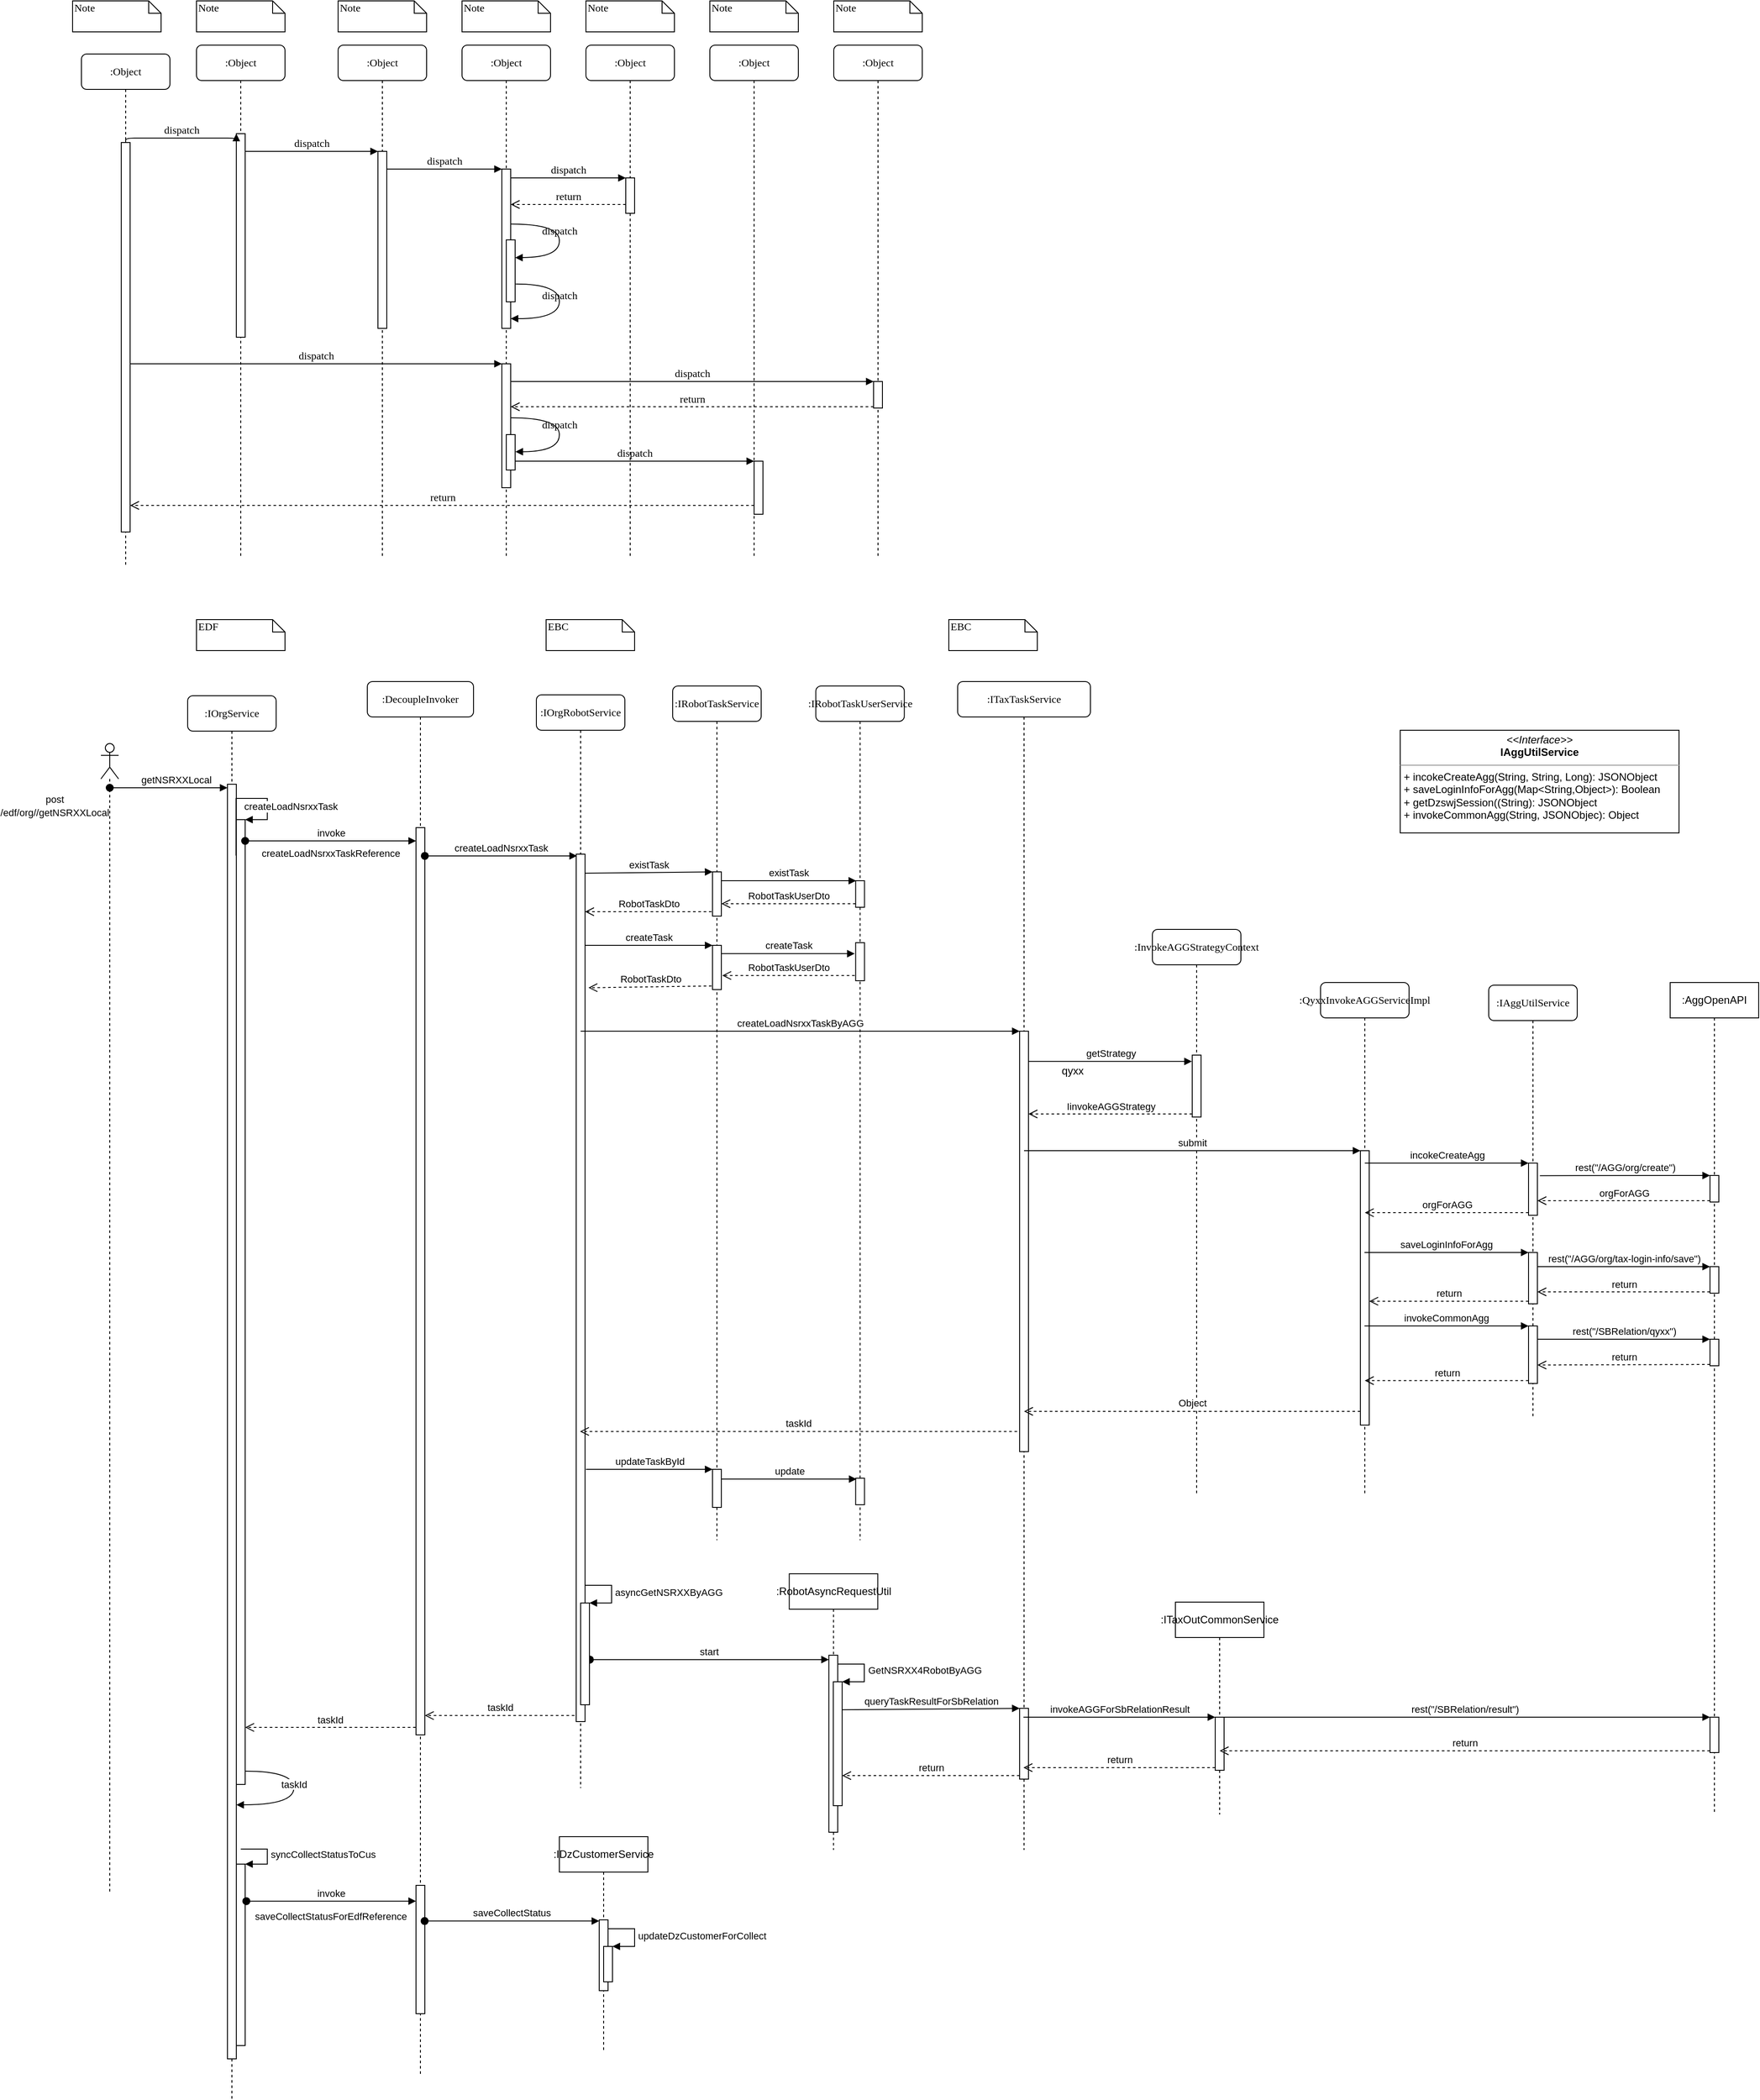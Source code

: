 <mxfile version="16.5.6" type="github">
  <diagram name="Page-1" id="13e1069c-82ec-6db2-03f1-153e76fe0fe0">
    <mxGraphModel dx="1024" dy="563" grid="1" gridSize="10" guides="1" tooltips="1" connect="1" arrows="1" fold="1" page="1" pageScale="1" pageWidth="1100" pageHeight="850" background="none" math="0" shadow="0">
      <root>
        <mxCell id="0" />
        <mxCell id="1" parent="0" />
        <mxCell id="7baba1c4bc27f4b0-2" value=":Object" style="shape=umlLifeline;perimeter=lifelinePerimeter;whiteSpace=wrap;html=1;container=1;collapsible=0;recursiveResize=0;outlineConnect=0;rounded=1;shadow=0;comic=0;labelBackgroundColor=none;strokeWidth=1;fontFamily=Verdana;fontSize=12;align=center;" parent="1" vertex="1">
          <mxGeometry x="240" y="80" width="100" height="580" as="geometry" />
        </mxCell>
        <mxCell id="7baba1c4bc27f4b0-10" value="" style="html=1;points=[];perimeter=orthogonalPerimeter;rounded=0;shadow=0;comic=0;labelBackgroundColor=none;strokeWidth=1;fontFamily=Verdana;fontSize=12;align=center;" parent="7baba1c4bc27f4b0-2" vertex="1">
          <mxGeometry x="45" y="100" width="10" height="230" as="geometry" />
        </mxCell>
        <mxCell id="7baba1c4bc27f4b0-3" value=":Object" style="shape=umlLifeline;perimeter=lifelinePerimeter;whiteSpace=wrap;html=1;container=1;collapsible=0;recursiveResize=0;outlineConnect=0;rounded=1;shadow=0;comic=0;labelBackgroundColor=none;strokeWidth=1;fontFamily=Verdana;fontSize=12;align=center;" parent="1" vertex="1">
          <mxGeometry x="400" y="80" width="100" height="580" as="geometry" />
        </mxCell>
        <mxCell id="7baba1c4bc27f4b0-13" value="" style="html=1;points=[];perimeter=orthogonalPerimeter;rounded=0;shadow=0;comic=0;labelBackgroundColor=none;strokeWidth=1;fontFamily=Verdana;fontSize=12;align=center;" parent="7baba1c4bc27f4b0-3" vertex="1">
          <mxGeometry x="45" y="120" width="10" height="200" as="geometry" />
        </mxCell>
        <mxCell id="7baba1c4bc27f4b0-4" value=":Object" style="shape=umlLifeline;perimeter=lifelinePerimeter;whiteSpace=wrap;html=1;container=1;collapsible=0;recursiveResize=0;outlineConnect=0;rounded=1;shadow=0;comic=0;labelBackgroundColor=none;strokeWidth=1;fontFamily=Verdana;fontSize=12;align=center;" parent="1" vertex="1">
          <mxGeometry x="540" y="80" width="100" height="580" as="geometry" />
        </mxCell>
        <mxCell id="7baba1c4bc27f4b0-5" value=":Object" style="shape=umlLifeline;perimeter=lifelinePerimeter;whiteSpace=wrap;html=1;container=1;collapsible=0;recursiveResize=0;outlineConnect=0;rounded=1;shadow=0;comic=0;labelBackgroundColor=none;strokeWidth=1;fontFamily=Verdana;fontSize=12;align=center;" parent="1" vertex="1">
          <mxGeometry x="680" y="80" width="100" height="580" as="geometry" />
        </mxCell>
        <mxCell id="7baba1c4bc27f4b0-6" value=":Object" style="shape=umlLifeline;perimeter=lifelinePerimeter;whiteSpace=wrap;html=1;container=1;collapsible=0;recursiveResize=0;outlineConnect=0;rounded=1;shadow=0;comic=0;labelBackgroundColor=none;strokeWidth=1;fontFamily=Verdana;fontSize=12;align=center;" parent="1" vertex="1">
          <mxGeometry x="820" y="80" width="100" height="580" as="geometry" />
        </mxCell>
        <mxCell id="7baba1c4bc27f4b0-7" value=":Object" style="shape=umlLifeline;perimeter=lifelinePerimeter;whiteSpace=wrap;html=1;container=1;collapsible=0;recursiveResize=0;outlineConnect=0;rounded=1;shadow=0;comic=0;labelBackgroundColor=none;strokeWidth=1;fontFamily=Verdana;fontSize=12;align=center;" parent="1" vertex="1">
          <mxGeometry x="960" y="80" width="100" height="580" as="geometry" />
        </mxCell>
        <mxCell id="7baba1c4bc27f4b0-8" value=":Object" style="shape=umlLifeline;perimeter=lifelinePerimeter;whiteSpace=wrap;html=1;container=1;collapsible=0;recursiveResize=0;outlineConnect=0;rounded=1;shadow=0;comic=0;labelBackgroundColor=none;strokeWidth=1;fontFamily=Verdana;fontSize=12;align=center;" parent="1" vertex="1">
          <mxGeometry x="110" y="90" width="100" height="580" as="geometry" />
        </mxCell>
        <mxCell id="7baba1c4bc27f4b0-9" value="" style="html=1;points=[];perimeter=orthogonalPerimeter;rounded=0;shadow=0;comic=0;labelBackgroundColor=none;strokeWidth=1;fontFamily=Verdana;fontSize=12;align=center;" parent="7baba1c4bc27f4b0-8" vertex="1">
          <mxGeometry x="45" y="100" width="10" height="440" as="geometry" />
        </mxCell>
        <mxCell id="7baba1c4bc27f4b0-16" value="" style="html=1;points=[];perimeter=orthogonalPerimeter;rounded=0;shadow=0;comic=0;labelBackgroundColor=none;strokeWidth=1;fontFamily=Verdana;fontSize=12;align=center;" parent="1" vertex="1">
          <mxGeometry x="585" y="220" width="10" height="180" as="geometry" />
        </mxCell>
        <mxCell id="7baba1c4bc27f4b0-17" value="dispatch" style="html=1;verticalAlign=bottom;endArrow=block;labelBackgroundColor=none;fontFamily=Verdana;fontSize=12;edgeStyle=elbowEdgeStyle;elbow=vertical;" parent="1" source="7baba1c4bc27f4b0-13" target="7baba1c4bc27f4b0-16" edge="1">
          <mxGeometry relative="1" as="geometry">
            <mxPoint x="510" y="220" as="sourcePoint" />
            <Array as="points">
              <mxPoint x="460" y="220" />
            </Array>
          </mxGeometry>
        </mxCell>
        <mxCell id="7baba1c4bc27f4b0-19" value="" style="html=1;points=[];perimeter=orthogonalPerimeter;rounded=0;shadow=0;comic=0;labelBackgroundColor=none;strokeWidth=1;fontFamily=Verdana;fontSize=12;align=center;" parent="1" vertex="1">
          <mxGeometry x="725" y="230" width="10" height="40" as="geometry" />
        </mxCell>
        <mxCell id="7baba1c4bc27f4b0-20" value="dispatch" style="html=1;verticalAlign=bottom;endArrow=block;entryX=0;entryY=0;labelBackgroundColor=none;fontFamily=Verdana;fontSize=12;edgeStyle=elbowEdgeStyle;elbow=vertical;" parent="1" source="7baba1c4bc27f4b0-16" target="7baba1c4bc27f4b0-19" edge="1">
          <mxGeometry relative="1" as="geometry">
            <mxPoint x="650" y="230" as="sourcePoint" />
          </mxGeometry>
        </mxCell>
        <mxCell id="7baba1c4bc27f4b0-21" value="return" style="html=1;verticalAlign=bottom;endArrow=open;dashed=1;endSize=8;labelBackgroundColor=none;fontFamily=Verdana;fontSize=12;edgeStyle=elbowEdgeStyle;elbow=vertical;" parent="1" source="7baba1c4bc27f4b0-19" target="7baba1c4bc27f4b0-16" edge="1">
          <mxGeometry relative="1" as="geometry">
            <mxPoint x="650" y="306" as="targetPoint" />
            <Array as="points">
              <mxPoint x="670" y="260" />
              <mxPoint x="700" y="260" />
            </Array>
          </mxGeometry>
        </mxCell>
        <mxCell id="7baba1c4bc27f4b0-22" value="" style="html=1;points=[];perimeter=orthogonalPerimeter;rounded=0;shadow=0;comic=0;labelBackgroundColor=none;strokeWidth=1;fontFamily=Verdana;fontSize=12;align=center;" parent="1" vertex="1">
          <mxGeometry x="585" y="440" width="10" height="140" as="geometry" />
        </mxCell>
        <mxCell id="7baba1c4bc27f4b0-23" value="dispatch" style="html=1;verticalAlign=bottom;endArrow=block;entryX=0;entryY=0;labelBackgroundColor=none;fontFamily=Verdana;fontSize=12;" parent="1" source="7baba1c4bc27f4b0-9" target="7baba1c4bc27f4b0-22" edge="1">
          <mxGeometry relative="1" as="geometry">
            <mxPoint x="510" y="420" as="sourcePoint" />
          </mxGeometry>
        </mxCell>
        <mxCell id="7baba1c4bc27f4b0-25" value="" style="html=1;points=[];perimeter=orthogonalPerimeter;rounded=0;shadow=0;comic=0;labelBackgroundColor=none;strokeColor=#000000;strokeWidth=1;fillColor=#FFFFFF;fontFamily=Verdana;fontSize=12;fontColor=#000000;align=center;" parent="1" vertex="1">
          <mxGeometry x="1005" y="460" width="10" height="30" as="geometry" />
        </mxCell>
        <mxCell id="7baba1c4bc27f4b0-26" value="dispatch" style="html=1;verticalAlign=bottom;endArrow=block;entryX=0;entryY=0;labelBackgroundColor=none;fontFamily=Verdana;fontSize=12;" parent="1" source="7baba1c4bc27f4b0-22" target="7baba1c4bc27f4b0-25" edge="1">
          <mxGeometry relative="1" as="geometry">
            <mxPoint x="930" y="340" as="sourcePoint" />
          </mxGeometry>
        </mxCell>
        <mxCell id="7baba1c4bc27f4b0-27" value="return" style="html=1;verticalAlign=bottom;endArrow=open;dashed=1;endSize=8;exitX=0;exitY=0.95;labelBackgroundColor=none;fontFamily=Verdana;fontSize=12;" parent="1" source="7baba1c4bc27f4b0-25" target="7baba1c4bc27f4b0-22" edge="1">
          <mxGeometry relative="1" as="geometry">
            <mxPoint x="930" y="416" as="targetPoint" />
          </mxGeometry>
        </mxCell>
        <mxCell id="7baba1c4bc27f4b0-28" value="" style="html=1;points=[];perimeter=orthogonalPerimeter;rounded=0;shadow=0;comic=0;labelBackgroundColor=none;strokeWidth=1;fontFamily=Verdana;fontSize=12;align=center;" parent="1" vertex="1">
          <mxGeometry x="870" y="550" width="10" height="60" as="geometry" />
        </mxCell>
        <mxCell id="7baba1c4bc27f4b0-29" value="dispatch" style="html=1;verticalAlign=bottom;endArrow=block;entryX=0;entryY=0;labelBackgroundColor=none;fontFamily=Verdana;fontSize=12;edgeStyle=elbowEdgeStyle;elbow=vertical;" parent="1" source="7baba1c4bc27f4b0-37" target="7baba1c4bc27f4b0-28" edge="1">
          <mxGeometry relative="1" as="geometry">
            <mxPoint x="800" y="550" as="sourcePoint" />
          </mxGeometry>
        </mxCell>
        <mxCell id="7baba1c4bc27f4b0-30" value="return" style="html=1;verticalAlign=bottom;endArrow=open;dashed=1;endSize=8;labelBackgroundColor=none;fontFamily=Verdana;fontSize=12;edgeStyle=elbowEdgeStyle;elbow=vertical;" parent="1" source="7baba1c4bc27f4b0-28" target="7baba1c4bc27f4b0-9" edge="1">
          <mxGeometry relative="1" as="geometry">
            <mxPoint x="800" y="626" as="targetPoint" />
            <Array as="points">
              <mxPoint x="570" y="600" />
            </Array>
          </mxGeometry>
        </mxCell>
        <mxCell id="7baba1c4bc27f4b0-11" value="dispatch" style="html=1;verticalAlign=bottom;endArrow=block;entryX=0;entryY=0;labelBackgroundColor=none;fontFamily=Verdana;fontSize=12;edgeStyle=elbowEdgeStyle;elbow=vertical;" parent="1" source="7baba1c4bc27f4b0-9" target="7baba1c4bc27f4b0-10" edge="1">
          <mxGeometry relative="1" as="geometry">
            <mxPoint x="220" y="190" as="sourcePoint" />
          </mxGeometry>
        </mxCell>
        <mxCell id="7baba1c4bc27f4b0-14" value="dispatch" style="html=1;verticalAlign=bottom;endArrow=block;entryX=0;entryY=0;labelBackgroundColor=none;fontFamily=Verdana;fontSize=12;edgeStyle=elbowEdgeStyle;elbow=vertical;" parent="1" source="7baba1c4bc27f4b0-10" target="7baba1c4bc27f4b0-13" edge="1">
          <mxGeometry relative="1" as="geometry">
            <mxPoint x="370" y="200" as="sourcePoint" />
          </mxGeometry>
        </mxCell>
        <mxCell id="7baba1c4bc27f4b0-34" value="" style="html=1;points=[];perimeter=orthogonalPerimeter;rounded=0;shadow=0;comic=0;labelBackgroundColor=none;strokeWidth=1;fontFamily=Verdana;fontSize=12;align=center;" parent="1" vertex="1">
          <mxGeometry x="590" y="300" width="10" height="70" as="geometry" />
        </mxCell>
        <mxCell id="7baba1c4bc27f4b0-35" value="dispatch" style="html=1;verticalAlign=bottom;endArrow=block;labelBackgroundColor=none;fontFamily=Verdana;fontSize=12;elbow=vertical;edgeStyle=orthogonalEdgeStyle;curved=1;entryX=1;entryY=0.286;entryPerimeter=0;exitX=1.038;exitY=0.345;exitPerimeter=0;" parent="1" source="7baba1c4bc27f4b0-16" target="7baba1c4bc27f4b0-34" edge="1">
          <mxGeometry relative="1" as="geometry">
            <mxPoint x="465" y="230" as="sourcePoint" />
            <mxPoint x="595" y="230" as="targetPoint" />
            <Array as="points">
              <mxPoint x="650" y="282" />
              <mxPoint x="650" y="320" />
            </Array>
          </mxGeometry>
        </mxCell>
        <mxCell id="7baba1c4bc27f4b0-36" value="dispatch" style="html=1;verticalAlign=bottom;endArrow=block;labelBackgroundColor=none;fontFamily=Verdana;fontSize=12;elbow=vertical;edgeStyle=orthogonalEdgeStyle;curved=1;exitX=1.066;exitY=0.713;exitPerimeter=0;" parent="1" source="7baba1c4bc27f4b0-34" edge="1">
          <mxGeometry relative="1" as="geometry">
            <mxPoint x="610.333" y="350" as="sourcePoint" />
            <mxPoint x="595" y="389" as="targetPoint" />
            <Array as="points">
              <mxPoint x="650" y="350" />
              <mxPoint x="650" y="389" />
            </Array>
          </mxGeometry>
        </mxCell>
        <mxCell id="7baba1c4bc27f4b0-37" value="" style="html=1;points=[];perimeter=orthogonalPerimeter;rounded=0;shadow=0;comic=0;labelBackgroundColor=none;strokeWidth=1;fontFamily=Verdana;fontSize=12;align=center;" parent="1" vertex="1">
          <mxGeometry x="590" y="520" width="10" height="40" as="geometry" />
        </mxCell>
        <mxCell id="7baba1c4bc27f4b0-39" value="dispatch" style="html=1;verticalAlign=bottom;endArrow=block;labelBackgroundColor=none;fontFamily=Verdana;fontSize=12;elbow=vertical;edgeStyle=orthogonalEdgeStyle;curved=1;entryX=1;entryY=0.286;entryPerimeter=0;exitX=1.038;exitY=0.345;exitPerimeter=0;" parent="1" edge="1">
          <mxGeometry relative="1" as="geometry">
            <mxPoint x="595.333" y="501" as="sourcePoint" />
            <mxPoint x="600.333" y="539.333" as="targetPoint" />
            <Array as="points">
              <mxPoint x="650" y="501" />
              <mxPoint x="650" y="539" />
            </Array>
          </mxGeometry>
        </mxCell>
        <mxCell id="7baba1c4bc27f4b0-40" value="Note" style="shape=note;whiteSpace=wrap;html=1;size=14;verticalAlign=top;align=left;spacingTop=-6;rounded=0;shadow=0;comic=0;labelBackgroundColor=none;strokeWidth=1;fontFamily=Verdana;fontSize=12" parent="1" vertex="1">
          <mxGeometry x="100" y="30" width="100" height="35" as="geometry" />
        </mxCell>
        <mxCell id="7baba1c4bc27f4b0-41" value="Note" style="shape=note;whiteSpace=wrap;html=1;size=14;verticalAlign=top;align=left;spacingTop=-6;rounded=0;shadow=0;comic=0;labelBackgroundColor=none;strokeWidth=1;fontFamily=Verdana;fontSize=12" parent="1" vertex="1">
          <mxGeometry x="240" y="30" width="100" height="35" as="geometry" />
        </mxCell>
        <mxCell id="7baba1c4bc27f4b0-42" value="Note" style="shape=note;whiteSpace=wrap;html=1;size=14;verticalAlign=top;align=left;spacingTop=-6;rounded=0;shadow=0;comic=0;labelBackgroundColor=none;strokeWidth=1;fontFamily=Verdana;fontSize=12" parent="1" vertex="1">
          <mxGeometry x="400" y="30" width="100" height="35" as="geometry" />
        </mxCell>
        <mxCell id="7baba1c4bc27f4b0-43" value="Note" style="shape=note;whiteSpace=wrap;html=1;size=14;verticalAlign=top;align=left;spacingTop=-6;rounded=0;shadow=0;comic=0;labelBackgroundColor=none;strokeWidth=1;fontFamily=Verdana;fontSize=12" parent="1" vertex="1">
          <mxGeometry x="540" y="30" width="100" height="35" as="geometry" />
        </mxCell>
        <mxCell id="7baba1c4bc27f4b0-44" value="Note" style="shape=note;whiteSpace=wrap;html=1;size=14;verticalAlign=top;align=left;spacingTop=-6;rounded=0;shadow=0;comic=0;labelBackgroundColor=none;strokeWidth=1;fontFamily=Verdana;fontSize=12" parent="1" vertex="1">
          <mxGeometry x="680" y="30" width="100" height="35" as="geometry" />
        </mxCell>
        <mxCell id="7baba1c4bc27f4b0-45" value="Note" style="shape=note;whiteSpace=wrap;html=1;size=14;verticalAlign=top;align=left;spacingTop=-6;rounded=0;shadow=0;comic=0;labelBackgroundColor=none;strokeWidth=1;fontFamily=Verdana;fontSize=12" parent="1" vertex="1">
          <mxGeometry x="820" y="30" width="100" height="35" as="geometry" />
        </mxCell>
        <mxCell id="7baba1c4bc27f4b0-46" value="Note" style="shape=note;whiteSpace=wrap;html=1;size=14;verticalAlign=top;align=left;spacingTop=-6;rounded=0;shadow=0;comic=0;labelBackgroundColor=none;strokeWidth=1;fontFamily=Verdana;fontSize=12" parent="1" vertex="1">
          <mxGeometry x="960" y="30" width="100" height="35" as="geometry" />
        </mxCell>
        <mxCell id="ivkTq8XfYuDbO7q5Ro5L-1" value=":IOrgService" style="shape=umlLifeline;perimeter=lifelinePerimeter;whiteSpace=wrap;html=1;container=1;collapsible=0;recursiveResize=0;outlineConnect=0;rounded=1;shadow=0;comic=0;labelBackgroundColor=none;strokeWidth=1;fontFamily=Verdana;fontSize=12;align=center;" vertex="1" parent="1">
          <mxGeometry x="230" y="815" width="100" height="1585" as="geometry" />
        </mxCell>
        <mxCell id="ivkTq8XfYuDbO7q5Ro5L-4" value="" style="html=1;points=[];perimeter=orthogonalPerimeter;" vertex="1" parent="ivkTq8XfYuDbO7q5Ro5L-1">
          <mxGeometry x="45" y="100" width="10" height="1440" as="geometry" />
        </mxCell>
        <mxCell id="ivkTq8XfYuDbO7q5Ro5L-6" value="" style="html=1;points=[];perimeter=orthogonalPerimeter;" vertex="1" parent="ivkTq8XfYuDbO7q5Ro5L-1">
          <mxGeometry x="55" y="140" width="10" height="1090" as="geometry" />
        </mxCell>
        <mxCell id="ivkTq8XfYuDbO7q5Ro5L-7" value="createLoadNsrxxTask" style="edgeStyle=orthogonalEdgeStyle;html=1;align=left;spacingLeft=2;endArrow=block;rounded=0;entryX=1;entryY=0;exitX=0.967;exitY=0.056;exitDx=0;exitDy=0;exitPerimeter=0;" edge="1" target="ivkTq8XfYuDbO7q5Ro5L-6" parent="ivkTq8XfYuDbO7q5Ro5L-1" source="ivkTq8XfYuDbO7q5Ro5L-4">
          <mxGeometry x="-0.253" y="-5" relative="1" as="geometry">
            <mxPoint x="60" y="115" as="sourcePoint" />
            <Array as="points">
              <mxPoint x="55" y="116" />
              <mxPoint x="90" y="116" />
              <mxPoint x="90" y="140" />
            </Array>
            <mxPoint as="offset" />
          </mxGeometry>
        </mxCell>
        <mxCell id="ivkTq8XfYuDbO7q5Ro5L-94" value="&lt;span style=&quot;font-family: &amp;#34;helvetica&amp;#34; ; font-size: 11px ; background-color: rgb(255 , 255 , 255)&quot;&gt;taskId&lt;/span&gt;" style="html=1;verticalAlign=bottom;endArrow=block;labelBackgroundColor=none;fontFamily=Verdana;fontSize=12;elbow=vertical;edgeStyle=orthogonalEdgeStyle;curved=1;" edge="1" parent="ivkTq8XfYuDbO7q5Ro5L-1">
          <mxGeometry relative="1" as="geometry">
            <mxPoint x="65" y="1215.048" as="sourcePoint" />
            <mxPoint x="55" y="1253.048" as="targetPoint" />
            <Array as="points">
              <mxPoint x="120" y="1215" />
              <mxPoint x="120" y="1253" />
            </Array>
          </mxGeometry>
        </mxCell>
        <mxCell id="ivkTq8XfYuDbO7q5Ro5L-96" value="" style="html=1;points=[];perimeter=orthogonalPerimeter;" vertex="1" parent="ivkTq8XfYuDbO7q5Ro5L-1">
          <mxGeometry x="55" y="1320" width="10" height="205" as="geometry" />
        </mxCell>
        <mxCell id="ivkTq8XfYuDbO7q5Ro5L-97" value="syncCollectStatusToCus" style="edgeStyle=orthogonalEdgeStyle;html=1;align=left;spacingLeft=2;endArrow=block;rounded=0;entryX=1;entryY=0;" edge="1" target="ivkTq8XfYuDbO7q5Ro5L-96" parent="ivkTq8XfYuDbO7q5Ro5L-1">
          <mxGeometry relative="1" as="geometry">
            <mxPoint x="60" y="1303" as="sourcePoint" />
            <Array as="points">
              <mxPoint x="90" y="1303" />
              <mxPoint x="90" y="1320" />
            </Array>
          </mxGeometry>
        </mxCell>
        <mxCell id="ivkTq8XfYuDbO7q5Ro5L-3" value="" style="shape=umlLifeline;participant=umlActor;perimeter=lifelinePerimeter;whiteSpace=wrap;html=1;container=1;collapsible=0;recursiveResize=0;verticalAlign=top;spacingTop=36;outlineConnect=0;" vertex="1" parent="1">
          <mxGeometry x="132" y="869" width="20" height="1300" as="geometry" />
        </mxCell>
        <mxCell id="ivkTq8XfYuDbO7q5Ro5L-5" value="&lt;span style=&quot;font-size: 11px&quot;&gt;getNSRXXLocal&lt;/span&gt;" style="html=1;verticalAlign=bottom;startArrow=oval;endArrow=block;startSize=8;rounded=0;" edge="1" target="ivkTq8XfYuDbO7q5Ro5L-4" parent="1" source="ivkTq8XfYuDbO7q5Ro5L-3">
          <mxGeometry x="0.106" relative="1" as="geometry">
            <mxPoint x="245" y="914" as="sourcePoint" />
            <Array as="points">
              <mxPoint x="250" y="919" />
            </Array>
            <mxPoint x="1" as="offset" />
          </mxGeometry>
        </mxCell>
        <mxCell id="ivkTq8XfYuDbO7q5Ro5L-10" value=":DecoupleInvoker" style="shape=umlLifeline;perimeter=lifelinePerimeter;whiteSpace=wrap;html=1;container=1;collapsible=0;recursiveResize=0;outlineConnect=0;rounded=1;shadow=0;comic=0;labelBackgroundColor=none;strokeWidth=1;fontFamily=Verdana;fontSize=12;align=center;" vertex="1" parent="1">
          <mxGeometry x="433" y="799" width="120" height="1575" as="geometry" />
        </mxCell>
        <mxCell id="ivkTq8XfYuDbO7q5Ro5L-14" value="" style="html=1;points=[];perimeter=orthogonalPerimeter;" vertex="1" parent="ivkTq8XfYuDbO7q5Ro5L-10">
          <mxGeometry x="55" y="165" width="10" height="1025" as="geometry" />
        </mxCell>
        <mxCell id="ivkTq8XfYuDbO7q5Ro5L-17" value="&lt;span style=&quot;font-family: &amp;#34;helvetica&amp;#34; ; font-size: 11px ; background-color: rgb(255 , 255 , 255)&quot;&gt;createLoadNsrxxTaskReference&lt;/span&gt;" style="text;html=1;strokeColor=none;fillColor=none;align=center;verticalAlign=middle;whiteSpace=wrap;rounded=0;" vertex="1" parent="ivkTq8XfYuDbO7q5Ro5L-10">
          <mxGeometry x="-71" y="184" width="60" height="20" as="geometry" />
        </mxCell>
        <mxCell id="ivkTq8XfYuDbO7q5Ro5L-103" value="" style="html=1;points=[];perimeter=orthogonalPerimeter;" vertex="1" parent="ivkTq8XfYuDbO7q5Ro5L-10">
          <mxGeometry x="55" y="1360" width="10" height="145" as="geometry" />
        </mxCell>
        <mxCell id="ivkTq8XfYuDbO7q5Ro5L-15" value="invoke" style="html=1;verticalAlign=bottom;startArrow=oval;endArrow=block;startSize=8;rounded=0;" edge="1" target="ivkTq8XfYuDbO7q5Ro5L-14" parent="1" source="ivkTq8XfYuDbO7q5Ro5L-6">
          <mxGeometry relative="1" as="geometry">
            <mxPoint x="325.04" y="978.625" as="sourcePoint" />
            <Array as="points">
              <mxPoint x="400" y="979" />
            </Array>
          </mxGeometry>
        </mxCell>
        <mxCell id="ivkTq8XfYuDbO7q5Ro5L-19" value="&lt;span style=&quot;font-family: &amp;#34;helvetica&amp;#34; ; font-size: 11px ; background-color: rgb(255 , 255 , 255)&quot;&gt;post /edf/org//getNSRXXLocal&lt;/span&gt;" style="text;html=1;strokeColor=none;fillColor=none;align=center;verticalAlign=middle;whiteSpace=wrap;rounded=0;" vertex="1" parent="1">
          <mxGeometry x="50" y="929" width="60" height="20" as="geometry" />
        </mxCell>
        <mxCell id="ivkTq8XfYuDbO7q5Ro5L-20" value="EDF" style="shape=note;whiteSpace=wrap;html=1;size=14;verticalAlign=top;align=left;spacingTop=-6;rounded=0;shadow=0;comic=0;labelBackgroundColor=none;strokeWidth=1;fontFamily=Verdana;fontSize=12" vertex="1" parent="1">
          <mxGeometry x="240" y="729" width="100" height="35" as="geometry" />
        </mxCell>
        <mxCell id="ivkTq8XfYuDbO7q5Ro5L-21" value=":IOrgRobotService" style="shape=umlLifeline;perimeter=lifelinePerimeter;whiteSpace=wrap;html=1;container=1;collapsible=0;recursiveResize=0;outlineConnect=0;rounded=1;shadow=0;comic=0;labelBackgroundColor=none;strokeWidth=1;fontFamily=Verdana;fontSize=12;align=center;" vertex="1" parent="1">
          <mxGeometry x="624" y="814" width="100" height="1235" as="geometry" />
        </mxCell>
        <mxCell id="ivkTq8XfYuDbO7q5Ro5L-25" value="" style="html=1;points=[];perimeter=orthogonalPerimeter;" vertex="1" parent="ivkTq8XfYuDbO7q5Ro5L-21">
          <mxGeometry x="45" y="180" width="10" height="980" as="geometry" />
        </mxCell>
        <mxCell id="ivkTq8XfYuDbO7q5Ro5L-24" value="EBC" style="shape=note;whiteSpace=wrap;html=1;size=14;verticalAlign=top;align=left;spacingTop=-6;rounded=0;shadow=0;comic=0;labelBackgroundColor=none;strokeWidth=1;fontFamily=Verdana;fontSize=12" vertex="1" parent="1">
          <mxGeometry x="635" y="729" width="100" height="35" as="geometry" />
        </mxCell>
        <mxCell id="ivkTq8XfYuDbO7q5Ro5L-26" value="createLoadNsrxxTask" style="html=1;verticalAlign=bottom;startArrow=oval;endArrow=block;startSize=8;rounded=0;entryX=0.091;entryY=0.002;entryDx=0;entryDy=0;entryPerimeter=0;" edge="1" target="ivkTq8XfYuDbO7q5Ro5L-25" parent="1" source="ivkTq8XfYuDbO7q5Ro5L-14">
          <mxGeometry relative="1" as="geometry">
            <mxPoint x="530" y="996" as="sourcePoint" />
            <mxPoint x="600" y="996" as="targetPoint" />
          </mxGeometry>
        </mxCell>
        <mxCell id="ivkTq8XfYuDbO7q5Ro5L-27" value=":IRobotTaskService" style="shape=umlLifeline;perimeter=lifelinePerimeter;whiteSpace=wrap;html=1;container=1;collapsible=0;recursiveResize=0;outlineConnect=0;rounded=1;shadow=0;comic=0;labelBackgroundColor=none;strokeWidth=1;fontFamily=Verdana;fontSize=12;align=center;" vertex="1" parent="1">
          <mxGeometry x="778" y="804" width="100" height="965" as="geometry" />
        </mxCell>
        <mxCell id="ivkTq8XfYuDbO7q5Ro5L-29" value="" style="html=1;points=[];perimeter=orthogonalPerimeter;" vertex="1" parent="ivkTq8XfYuDbO7q5Ro5L-27">
          <mxGeometry x="45" y="210" width="10" height="50" as="geometry" />
        </mxCell>
        <mxCell id="ivkTq8XfYuDbO7q5Ro5L-31" value="RobotTaskDto" style="html=1;verticalAlign=bottom;endArrow=open;dashed=1;endSize=8;exitX=0;exitY=0.95;rounded=0;" edge="1" parent="ivkTq8XfYuDbO7q5Ro5L-27" target="ivkTq8XfYuDbO7q5Ro5L-25">
          <mxGeometry relative="1" as="geometry">
            <mxPoint x="-71" y="255" as="targetPoint" />
            <mxPoint x="44" y="255" as="sourcePoint" />
          </mxGeometry>
        </mxCell>
        <mxCell id="ivkTq8XfYuDbO7q5Ro5L-40" value="" style="html=1;points=[];perimeter=orthogonalPerimeter;" vertex="1" parent="ivkTq8XfYuDbO7q5Ro5L-27">
          <mxGeometry x="45" y="293" width="10" height="50" as="geometry" />
        </mxCell>
        <mxCell id="ivkTq8XfYuDbO7q5Ro5L-86" value="" style="html=1;points=[];perimeter=orthogonalPerimeter;" vertex="1" parent="ivkTq8XfYuDbO7q5Ro5L-27">
          <mxGeometry x="45" y="885" width="10" height="43" as="geometry" />
        </mxCell>
        <mxCell id="ivkTq8XfYuDbO7q5Ro5L-30" value="existTask" style="html=1;verticalAlign=bottom;endArrow=block;entryX=0;entryY=0;rounded=0;exitX=1.039;exitY=0.022;exitDx=0;exitDy=0;exitPerimeter=0;" edge="1" target="ivkTq8XfYuDbO7q5Ro5L-29" parent="1" source="ivkTq8XfYuDbO7q5Ro5L-25">
          <mxGeometry relative="1" as="geometry">
            <mxPoint x="700" y="1014" as="sourcePoint" />
          </mxGeometry>
        </mxCell>
        <mxCell id="ivkTq8XfYuDbO7q5Ro5L-32" value=":IRobotTaskUserService" style="shape=umlLifeline;perimeter=lifelinePerimeter;whiteSpace=wrap;html=1;container=1;collapsible=0;recursiveResize=0;outlineConnect=0;rounded=1;shadow=0;comic=0;labelBackgroundColor=none;strokeWidth=1;fontFamily=Verdana;fontSize=12;align=center;" vertex="1" parent="1">
          <mxGeometry x="939.74" y="804" width="100" height="965" as="geometry" />
        </mxCell>
        <mxCell id="ivkTq8XfYuDbO7q5Ro5L-33" value="" style="html=1;points=[];perimeter=orthogonalPerimeter;" vertex="1" parent="ivkTq8XfYuDbO7q5Ro5L-32">
          <mxGeometry x="45" y="220" width="10" height="30" as="geometry" />
        </mxCell>
        <mxCell id="ivkTq8XfYuDbO7q5Ro5L-34" value="RobotTaskUserDto" style="html=1;verticalAlign=bottom;endArrow=open;dashed=1;endSize=8;exitX=0;exitY=0.95;rounded=0;" edge="1" parent="ivkTq8XfYuDbO7q5Ro5L-32" target="ivkTq8XfYuDbO7q5Ro5L-29">
          <mxGeometry relative="1" as="geometry">
            <mxPoint x="-110" y="246" as="targetPoint" />
            <mxPoint x="45" y="246" as="sourcePoint" />
          </mxGeometry>
        </mxCell>
        <mxCell id="ivkTq8XfYuDbO7q5Ro5L-43" value="" style="html=1;points=[];perimeter=orthogonalPerimeter;" vertex="1" parent="ivkTq8XfYuDbO7q5Ro5L-32">
          <mxGeometry x="45" y="290" width="10" height="43" as="geometry" />
        </mxCell>
        <mxCell id="ivkTq8XfYuDbO7q5Ro5L-87" value="" style="html=1;points=[];perimeter=orthogonalPerimeter;" vertex="1" parent="ivkTq8XfYuDbO7q5Ro5L-32">
          <mxGeometry x="45" y="895" width="10" height="30" as="geometry" />
        </mxCell>
        <mxCell id="ivkTq8XfYuDbO7q5Ro5L-89" value="updateTaskById" style="html=1;verticalAlign=bottom;endArrow=block;entryX=0;entryY=0;rounded=0;" edge="1" parent="ivkTq8XfYuDbO7q5Ro5L-32" target="ivkTq8XfYuDbO7q5Ro5L-86">
          <mxGeometry relative="1" as="geometry">
            <mxPoint x="-259.74" y="885" as="sourcePoint" />
          </mxGeometry>
        </mxCell>
        <mxCell id="ivkTq8XfYuDbO7q5Ro5L-91" value="update" style="html=1;verticalAlign=bottom;endArrow=block;entryX=0;entryY=0;rounded=0;" edge="1" parent="ivkTq8XfYuDbO7q5Ro5L-32" source="ivkTq8XfYuDbO7q5Ro5L-86">
          <mxGeometry relative="1" as="geometry">
            <mxPoint x="-103.74" y="896" as="sourcePoint" />
            <mxPoint x="46.0" y="896" as="targetPoint" />
          </mxGeometry>
        </mxCell>
        <mxCell id="ivkTq8XfYuDbO7q5Ro5L-35" value="existTask" style="html=1;verticalAlign=bottom;endArrow=block;rounded=0;entryX=0.055;entryY=0;entryDx=0;entryDy=0;entryPerimeter=0;" edge="1" parent="1" target="ivkTq8XfYuDbO7q5Ro5L-33" source="ivkTq8XfYuDbO7q5Ro5L-29">
          <mxGeometry relative="1" as="geometry">
            <mxPoint x="880" y="1025" as="sourcePoint" />
            <mxPoint x="1000" y="1025" as="targetPoint" />
          </mxGeometry>
        </mxCell>
        <mxCell id="ivkTq8XfYuDbO7q5Ro5L-41" value="RobotTaskDto" style="html=1;verticalAlign=bottom;endArrow=open;dashed=1;endSize=8;rounded=0;exitX=-0.1;exitY=0.918;exitDx=0;exitDy=0;exitPerimeter=0;entryX=1.387;entryY=0.154;entryDx=0;entryDy=0;entryPerimeter=0;" edge="1" parent="1" source="ivkTq8XfYuDbO7q5Ro5L-40" target="ivkTq8XfYuDbO7q5Ro5L-25">
          <mxGeometry relative="1" as="geometry">
            <mxPoint x="702" y="1142" as="targetPoint" />
            <mxPoint x="820" y="1142" as="sourcePoint" />
          </mxGeometry>
        </mxCell>
        <mxCell id="ivkTq8XfYuDbO7q5Ro5L-42" value="createTask" style="html=1;verticalAlign=bottom;endArrow=block;entryX=0;entryY=0;rounded=0;" edge="1" parent="1" target="ivkTq8XfYuDbO7q5Ro5L-40" source="ivkTq8XfYuDbO7q5Ro5L-25">
          <mxGeometry relative="1" as="geometry">
            <mxPoint x="702" y="1097" as="sourcePoint" />
          </mxGeometry>
        </mxCell>
        <mxCell id="ivkTq8XfYuDbO7q5Ro5L-44" value="RobotTaskUserDto" style="html=1;verticalAlign=bottom;endArrow=open;dashed=1;endSize=8;rounded=0;exitX=-0.107;exitY=0.862;exitDx=0;exitDy=0;exitPerimeter=0;entryX=1.1;entryY=0.682;entryDx=0;entryDy=0;entryPerimeter=0;" edge="1" parent="1" source="ivkTq8XfYuDbO7q5Ro5L-43" target="ivkTq8XfYuDbO7q5Ro5L-40">
          <mxGeometry relative="1" as="geometry">
            <mxPoint x="876.74" y="1133" as="targetPoint" />
            <mxPoint x="980" y="1133" as="sourcePoint" />
          </mxGeometry>
        </mxCell>
        <mxCell id="ivkTq8XfYuDbO7q5Ro5L-45" value="createTask" style="html=1;verticalAlign=bottom;endArrow=block;rounded=0;entryX=-0.107;entryY=0.289;entryDx=0;entryDy=0;entryPerimeter=0;" edge="1" parent="1" source="ivkTq8XfYuDbO7q5Ro5L-40" target="ivkTq8XfYuDbO7q5Ro5L-43">
          <mxGeometry relative="1" as="geometry">
            <mxPoint x="882" y="1108" as="sourcePoint" />
            <mxPoint x="1000" y="1108" as="targetPoint" />
          </mxGeometry>
        </mxCell>
        <mxCell id="ivkTq8XfYuDbO7q5Ro5L-46" value=":ITaxTaskService" style="shape=umlLifeline;perimeter=lifelinePerimeter;whiteSpace=wrap;html=1;container=1;collapsible=0;recursiveResize=0;outlineConnect=0;rounded=1;shadow=0;comic=0;labelBackgroundColor=none;strokeWidth=1;fontFamily=Verdana;fontSize=12;align=center;" vertex="1" parent="1">
          <mxGeometry x="1100" y="799" width="150" height="1320" as="geometry" />
        </mxCell>
        <mxCell id="ivkTq8XfYuDbO7q5Ro5L-51" value="" style="html=1;points=[];perimeter=orthogonalPerimeter;" vertex="1" parent="ivkTq8XfYuDbO7q5Ro5L-46">
          <mxGeometry x="70" y="395" width="10" height="475" as="geometry" />
        </mxCell>
        <mxCell id="ivkTq8XfYuDbO7q5Ro5L-65" value="qyxx" style="text;html=1;strokeColor=none;fillColor=none;align=center;verticalAlign=middle;whiteSpace=wrap;rounded=0;" vertex="1" parent="ivkTq8XfYuDbO7q5Ro5L-46">
          <mxGeometry x="100" y="430" width="60" height="20" as="geometry" />
        </mxCell>
        <mxCell id="ivkTq8XfYuDbO7q5Ro5L-122" value="" style="html=1;points=[];perimeter=orthogonalPerimeter;" vertex="1" parent="ivkTq8XfYuDbO7q5Ro5L-46">
          <mxGeometry x="70" y="1160" width="10" height="80" as="geometry" />
        </mxCell>
        <mxCell id="ivkTq8XfYuDbO7q5Ro5L-52" value="createLoadNsrxxTaskByAGG" style="html=1;verticalAlign=bottom;endArrow=block;entryX=0;entryY=0;rounded=0;" edge="1" target="ivkTq8XfYuDbO7q5Ro5L-51" parent="1" source="ivkTq8XfYuDbO7q5Ro5L-21">
          <mxGeometry relative="1" as="geometry">
            <mxPoint x="1125" y="1194" as="sourcePoint" />
          </mxGeometry>
        </mxCell>
        <mxCell id="ivkTq8XfYuDbO7q5Ro5L-53" value="taskId" style="html=1;verticalAlign=bottom;endArrow=open;dashed=1;endSize=8;rounded=0;exitX=-0.28;exitY=0.832;exitDx=0;exitDy=0;exitPerimeter=0;" edge="1" parent="1">
          <mxGeometry relative="1" as="geometry">
            <mxPoint x="673.324" y="1646.2" as="targetPoint" />
            <mxPoint x="1167.2" y="1646.2" as="sourcePoint" />
          </mxGeometry>
        </mxCell>
        <mxCell id="ivkTq8XfYuDbO7q5Ro5L-54" value="EBC" style="shape=note;whiteSpace=wrap;html=1;size=14;verticalAlign=top;align=left;spacingTop=-6;rounded=0;shadow=0;comic=0;labelBackgroundColor=none;strokeWidth=1;fontFamily=Verdana;fontSize=12" vertex="1" parent="1">
          <mxGeometry x="1090" y="729" width="100" height="35" as="geometry" />
        </mxCell>
        <mxCell id="ivkTq8XfYuDbO7q5Ro5L-55" value=":InvokeAGGStrategyContext" style="shape=umlLifeline;perimeter=lifelinePerimeter;whiteSpace=wrap;html=1;container=1;collapsible=0;recursiveResize=0;outlineConnect=0;rounded=1;shadow=0;comic=0;labelBackgroundColor=none;strokeWidth=1;fontFamily=Verdana;fontSize=12;align=center;" vertex="1" parent="1">
          <mxGeometry x="1320" y="1079" width="100" height="640" as="geometry" />
        </mxCell>
        <mxCell id="ivkTq8XfYuDbO7q5Ro5L-60" value="" style="html=1;points=[];perimeter=orthogonalPerimeter;" vertex="1" parent="ivkTq8XfYuDbO7q5Ro5L-55">
          <mxGeometry x="45" y="142" width="10" height="70" as="geometry" />
        </mxCell>
        <mxCell id="ivkTq8XfYuDbO7q5Ro5L-62" value="IinvokeAGGStrategy" style="html=1;verticalAlign=bottom;endArrow=open;dashed=1;endSize=8;exitX=0;exitY=0.95;rounded=0;" edge="1" source="ivkTq8XfYuDbO7q5Ro5L-60" parent="1" target="ivkTq8XfYuDbO7q5Ro5L-51">
          <mxGeometry relative="1" as="geometry">
            <mxPoint x="1210" y="1295" as="targetPoint" />
          </mxGeometry>
        </mxCell>
        <mxCell id="ivkTq8XfYuDbO7q5Ro5L-61" value="getStrategy" style="html=1;verticalAlign=bottom;endArrow=block;rounded=0;entryX=-0.043;entryY=0.102;entryDx=0;entryDy=0;entryPerimeter=0;" edge="1" target="ivkTq8XfYuDbO7q5Ro5L-60" parent="1" source="ivkTq8XfYuDbO7q5Ro5L-51">
          <mxGeometry relative="1" as="geometry">
            <mxPoint x="1220" y="1209" as="sourcePoint" />
            <mxPoint x="1365" y="1209" as="targetPoint" />
          </mxGeometry>
        </mxCell>
        <mxCell id="ivkTq8XfYuDbO7q5Ro5L-63" value=":QyxxInvokeAGGServiceImpl" style="shape=umlLifeline;perimeter=lifelinePerimeter;whiteSpace=wrap;html=1;container=1;collapsible=0;recursiveResize=0;outlineConnect=0;rounded=1;shadow=0;comic=0;labelBackgroundColor=none;strokeWidth=1;fontFamily=Verdana;fontSize=12;align=center;" vertex="1" parent="1">
          <mxGeometry x="1510" y="1139" width="100" height="580" as="geometry" />
        </mxCell>
        <mxCell id="ivkTq8XfYuDbO7q5Ro5L-66" value="" style="html=1;points=[];perimeter=orthogonalPerimeter;" vertex="1" parent="ivkTq8XfYuDbO7q5Ro5L-63">
          <mxGeometry x="45" y="190" width="10" height="310" as="geometry" />
        </mxCell>
        <mxCell id="ivkTq8XfYuDbO7q5Ro5L-67" value="submit&lt;span&gt;	&lt;/span&gt;" style="html=1;verticalAlign=bottom;endArrow=block;entryX=0;entryY=0;rounded=0;" edge="1" target="ivkTq8XfYuDbO7q5Ro5L-66" parent="1" source="ivkTq8XfYuDbO7q5Ro5L-46">
          <mxGeometry relative="1" as="geometry">
            <mxPoint x="1485" y="1329" as="sourcePoint" />
          </mxGeometry>
        </mxCell>
        <mxCell id="ivkTq8XfYuDbO7q5Ro5L-68" value="Object" style="html=1;verticalAlign=bottom;endArrow=open;dashed=1;endSize=8;exitX=0;exitY=0.95;rounded=0;" edge="1" source="ivkTq8XfYuDbO7q5Ro5L-66" parent="1" target="ivkTq8XfYuDbO7q5Ro5L-46">
          <mxGeometry relative="1" as="geometry">
            <mxPoint x="1485" y="1405" as="targetPoint" />
          </mxGeometry>
        </mxCell>
        <mxCell id="ivkTq8XfYuDbO7q5Ro5L-69" value=":IAggUtilService" style="shape=umlLifeline;perimeter=lifelinePerimeter;whiteSpace=wrap;html=1;container=1;collapsible=0;recursiveResize=0;outlineConnect=0;rounded=1;shadow=0;comic=0;labelBackgroundColor=none;strokeWidth=1;fontFamily=Verdana;fontSize=12;align=center;" vertex="1" parent="1">
          <mxGeometry x="1700" y="1142" width="100" height="490" as="geometry" />
        </mxCell>
        <mxCell id="ivkTq8XfYuDbO7q5Ro5L-77" value="" style="html=1;points=[];perimeter=orthogonalPerimeter;" vertex="1" parent="ivkTq8XfYuDbO7q5Ro5L-69">
          <mxGeometry x="45" y="201" width="10" height="59" as="geometry" />
        </mxCell>
        <mxCell id="ivkTq8XfYuDbO7q5Ro5L-80" value="" style="html=1;points=[];perimeter=orthogonalPerimeter;" vertex="1" parent="ivkTq8XfYuDbO7q5Ro5L-69">
          <mxGeometry x="45" y="302" width="10" height="58" as="geometry" />
        </mxCell>
        <mxCell id="ivkTq8XfYuDbO7q5Ro5L-81" value="saveLoginInfoForAgg" style="html=1;verticalAlign=bottom;endArrow=block;entryX=0;entryY=0;rounded=0;" edge="1" parent="ivkTq8XfYuDbO7q5Ro5L-69" target="ivkTq8XfYuDbO7q5Ro5L-80">
          <mxGeometry relative="1" as="geometry">
            <mxPoint x="-140.37" y="302" as="sourcePoint" />
          </mxGeometry>
        </mxCell>
        <mxCell id="ivkTq8XfYuDbO7q5Ro5L-83" value="" style="html=1;points=[];perimeter=orthogonalPerimeter;" vertex="1" parent="ivkTq8XfYuDbO7q5Ro5L-69">
          <mxGeometry x="45" y="385" width="10" height="65" as="geometry" />
        </mxCell>
        <mxCell id="ivkTq8XfYuDbO7q5Ro5L-84" value="invokeCommonAgg" style="html=1;verticalAlign=bottom;endArrow=block;entryX=0;entryY=0;rounded=0;" edge="1" parent="ivkTq8XfYuDbO7q5Ro5L-69" target="ivkTq8XfYuDbO7q5Ro5L-83">
          <mxGeometry relative="1" as="geometry">
            <mxPoint x="-140.37" y="385" as="sourcePoint" />
          </mxGeometry>
        </mxCell>
        <mxCell id="ivkTq8XfYuDbO7q5Ro5L-78" value="incokeCreateAgg" style="html=1;verticalAlign=bottom;endArrow=block;entryX=0;entryY=0;rounded=0;" edge="1" target="ivkTq8XfYuDbO7q5Ro5L-77" parent="1" source="ivkTq8XfYuDbO7q5Ro5L-63">
          <mxGeometry relative="1" as="geometry">
            <mxPoint x="1610" y="1359" as="sourcePoint" />
          </mxGeometry>
        </mxCell>
        <mxCell id="ivkTq8XfYuDbO7q5Ro5L-79" value="orgForAGG" style="html=1;verticalAlign=bottom;endArrow=open;dashed=1;endSize=8;exitX=0;exitY=0.95;rounded=0;" edge="1" source="ivkTq8XfYuDbO7q5Ro5L-77" parent="1" target="ivkTq8XfYuDbO7q5Ro5L-63">
          <mxGeometry relative="1" as="geometry">
            <mxPoint x="1675" y="1435" as="targetPoint" />
          </mxGeometry>
        </mxCell>
        <mxCell id="ivkTq8XfYuDbO7q5Ro5L-92" value="taskId" style="html=1;verticalAlign=bottom;endArrow=open;dashed=1;endSize=8;rounded=0;exitX=-0.2;exitY=0.993;exitDx=0;exitDy=0;exitPerimeter=0;" edge="1" parent="1" source="ivkTq8XfYuDbO7q5Ro5L-25" target="ivkTq8XfYuDbO7q5Ro5L-14">
          <mxGeometry relative="1" as="geometry">
            <mxPoint x="500" y="1898" as="targetPoint" />
            <mxPoint x="695.29" y="1690.08" as="sourcePoint" />
          </mxGeometry>
        </mxCell>
        <mxCell id="ivkTq8XfYuDbO7q5Ro5L-93" value="taskId" style="html=1;verticalAlign=bottom;endArrow=open;dashed=1;endSize=8;rounded=0;exitX=-0.029;exitY=0.982;exitDx=0;exitDy=0;exitPerimeter=0;" edge="1" parent="1">
          <mxGeometry relative="1" as="geometry">
            <mxPoint x="295" y="1980.55" as="targetPoint" />
            <mxPoint x="487.71" y="1980.55" as="sourcePoint" />
          </mxGeometry>
        </mxCell>
        <mxCell id="ivkTq8XfYuDbO7q5Ro5L-104" value="invoke" style="html=1;verticalAlign=bottom;startArrow=oval;endArrow=block;startSize=8;rounded=0;exitX=1.132;exitY=0.204;exitDx=0;exitDy=0;exitPerimeter=0;" edge="1" target="ivkTq8XfYuDbO7q5Ro5L-103" parent="1" source="ivkTq8XfYuDbO7q5Ro5L-96">
          <mxGeometry relative="1" as="geometry">
            <mxPoint x="320" y="2174" as="sourcePoint" />
          </mxGeometry>
        </mxCell>
        <mxCell id="ivkTq8XfYuDbO7q5Ro5L-105" value="&lt;font face=&quot;helvetica&quot;&gt;&lt;span style=&quot;font-size: 11px&quot;&gt;saveCollectStatusForEdfReference&lt;/span&gt;&lt;/font&gt;" style="text;html=1;strokeColor=none;fillColor=none;align=center;verticalAlign=middle;whiteSpace=wrap;rounded=0;" vertex="1" parent="1">
          <mxGeometry x="362" y="2184" width="60" height="20" as="geometry" />
        </mxCell>
        <mxCell id="ivkTq8XfYuDbO7q5Ro5L-106" value=":IDzCustomerService" style="shape=umlLifeline;perimeter=lifelinePerimeter;whiteSpace=wrap;html=1;container=1;collapsible=0;recursiveResize=0;outlineConnect=0;" vertex="1" parent="1">
          <mxGeometry x="650" y="2104" width="100" height="243" as="geometry" />
        </mxCell>
        <mxCell id="ivkTq8XfYuDbO7q5Ro5L-107" value="" style="html=1;points=[];perimeter=orthogonalPerimeter;" vertex="1" parent="ivkTq8XfYuDbO7q5Ro5L-106">
          <mxGeometry x="45" y="94" width="10" height="80" as="geometry" />
        </mxCell>
        <mxCell id="ivkTq8XfYuDbO7q5Ro5L-110" value="" style="html=1;points=[];perimeter=orthogonalPerimeter;" vertex="1" parent="ivkTq8XfYuDbO7q5Ro5L-106">
          <mxGeometry x="50" y="124" width="10" height="40" as="geometry" />
        </mxCell>
        <mxCell id="ivkTq8XfYuDbO7q5Ro5L-111" value="updateDzCustomerForCollect" style="edgeStyle=orthogonalEdgeStyle;html=1;align=left;spacingLeft=2;endArrow=block;rounded=0;entryX=1;entryY=0;" edge="1" target="ivkTq8XfYuDbO7q5Ro5L-110" parent="ivkTq8XfYuDbO7q5Ro5L-106">
          <mxGeometry relative="1" as="geometry">
            <mxPoint x="55" y="104" as="sourcePoint" />
            <Array as="points">
              <mxPoint x="85" y="104" />
            </Array>
          </mxGeometry>
        </mxCell>
        <mxCell id="ivkTq8XfYuDbO7q5Ro5L-108" value="saveCollectStatus" style="html=1;verticalAlign=bottom;startArrow=oval;endArrow=block;startSize=8;rounded=0;exitX=0.976;exitY=0.278;exitDx=0;exitDy=0;exitPerimeter=0;" edge="1" target="ivkTq8XfYuDbO7q5Ro5L-107" parent="1" source="ivkTq8XfYuDbO7q5Ro5L-103">
          <mxGeometry relative="1" as="geometry">
            <mxPoint x="635" y="2214" as="sourcePoint" />
          </mxGeometry>
        </mxCell>
        <mxCell id="ivkTq8XfYuDbO7q5Ro5L-114" value=":RobotAsyncRequestUtil" style="shape=umlLifeline;perimeter=lifelinePerimeter;whiteSpace=wrap;html=1;container=1;collapsible=0;recursiveResize=0;outlineConnect=0;" vertex="1" parent="1">
          <mxGeometry x="909.74" y="1807" width="100" height="312" as="geometry" />
        </mxCell>
        <mxCell id="ivkTq8XfYuDbO7q5Ro5L-115" value="" style="html=1;points=[];perimeter=orthogonalPerimeter;" vertex="1" parent="ivkTq8XfYuDbO7q5Ro5L-114">
          <mxGeometry x="44.74" y="92" width="10" height="200" as="geometry" />
        </mxCell>
        <mxCell id="ivkTq8XfYuDbO7q5Ro5L-117" value="" style="html=1;points=[];perimeter=orthogonalPerimeter;" vertex="1" parent="ivkTq8XfYuDbO7q5Ro5L-114">
          <mxGeometry x="49.74" y="122" width="10" height="140" as="geometry" />
        </mxCell>
        <mxCell id="ivkTq8XfYuDbO7q5Ro5L-118" value="GetNSRXX4RobotByAGG" style="edgeStyle=orthogonalEdgeStyle;html=1;align=left;spacingLeft=2;endArrow=block;rounded=0;entryX=1;entryY=0;" edge="1" target="ivkTq8XfYuDbO7q5Ro5L-117" parent="ivkTq8XfYuDbO7q5Ro5L-114">
          <mxGeometry relative="1" as="geometry">
            <mxPoint x="54.74" y="102" as="sourcePoint" />
            <Array as="points">
              <mxPoint x="84.74" y="102" />
            </Array>
          </mxGeometry>
        </mxCell>
        <mxCell id="ivkTq8XfYuDbO7q5Ro5L-116" value="start" style="html=1;verticalAlign=bottom;startArrow=oval;endArrow=block;startSize=8;rounded=0;exitX=1.043;exitY=0.556;exitDx=0;exitDy=0;exitPerimeter=0;" edge="1" target="ivkTq8XfYuDbO7q5Ro5L-115" parent="1" source="ivkTq8XfYuDbO7q5Ro5L-112">
          <mxGeometry relative="1" as="geometry">
            <mxPoint x="970.48" y="1829" as="sourcePoint" />
          </mxGeometry>
        </mxCell>
        <mxCell id="ivkTq8XfYuDbO7q5Ro5L-123" value="queryTaskResultForSbRelation" style="html=1;verticalAlign=bottom;endArrow=block;entryX=0;entryY=0;rounded=0;exitX=1.043;exitY=0.226;exitDx=0;exitDy=0;exitPerimeter=0;" edge="1" target="ivkTq8XfYuDbO7q5Ro5L-122" parent="1" source="ivkTq8XfYuDbO7q5Ro5L-117">
          <mxGeometry relative="1" as="geometry">
            <mxPoint x="1116" y="1959" as="sourcePoint" />
          </mxGeometry>
        </mxCell>
        <mxCell id="ivkTq8XfYuDbO7q5Ro5L-124" value="return" style="html=1;verticalAlign=bottom;endArrow=open;dashed=1;endSize=8;exitX=0;exitY=0.95;rounded=0;" edge="1" source="ivkTq8XfYuDbO7q5Ro5L-122" parent="1" target="ivkTq8XfYuDbO7q5Ro5L-117">
          <mxGeometry relative="1" as="geometry">
            <mxPoint x="1116" y="2035" as="targetPoint" />
          </mxGeometry>
        </mxCell>
        <mxCell id="ivkTq8XfYuDbO7q5Ro5L-125" value=":ITaxOutCommonService" style="shape=umlLifeline;perimeter=lifelinePerimeter;whiteSpace=wrap;html=1;container=1;collapsible=0;recursiveResize=0;outlineConnect=0;" vertex="1" parent="1">
          <mxGeometry x="1346" y="1839" width="100" height="240" as="geometry" />
        </mxCell>
        <mxCell id="ivkTq8XfYuDbO7q5Ro5L-126" value="" style="html=1;points=[];perimeter=orthogonalPerimeter;" vertex="1" parent="ivkTq8XfYuDbO7q5Ro5L-125">
          <mxGeometry x="45" y="130" width="10" height="60" as="geometry" />
        </mxCell>
        <mxCell id="ivkTq8XfYuDbO7q5Ro5L-127" value="invokeAGGForSbRelationResult" style="html=1;verticalAlign=bottom;endArrow=block;entryX=0;entryY=0;rounded=0;" edge="1" target="ivkTq8XfYuDbO7q5Ro5L-126" parent="1">
          <mxGeometry relative="1" as="geometry">
            <mxPoint x="1174.324" y="1969" as="sourcePoint" />
          </mxGeometry>
        </mxCell>
        <mxCell id="ivkTq8XfYuDbO7q5Ro5L-128" value="return" style="html=1;verticalAlign=bottom;endArrow=open;dashed=1;endSize=8;exitX=0;exitY=0.95;rounded=0;" edge="1" source="ivkTq8XfYuDbO7q5Ro5L-126" parent="1">
          <mxGeometry relative="1" as="geometry">
            <mxPoint x="1174.324" y="2026.0" as="targetPoint" />
          </mxGeometry>
        </mxCell>
        <mxCell id="ivkTq8XfYuDbO7q5Ro5L-129" value=":AggOpenAPI" style="shape=umlLifeline;perimeter=lifelinePerimeter;whiteSpace=wrap;html=1;container=1;collapsible=0;recursiveResize=0;outlineConnect=0;" vertex="1" parent="1">
          <mxGeometry x="1905" y="1139" width="100" height="940" as="geometry" />
        </mxCell>
        <mxCell id="ivkTq8XfYuDbO7q5Ro5L-131" value="" style="html=1;points=[];perimeter=orthogonalPerimeter;" vertex="1" parent="ivkTq8XfYuDbO7q5Ro5L-129">
          <mxGeometry x="45" y="830" width="10" height="40" as="geometry" />
        </mxCell>
        <mxCell id="ivkTq8XfYuDbO7q5Ro5L-134" value="" style="html=1;points=[];perimeter=orthogonalPerimeter;" vertex="1" parent="ivkTq8XfYuDbO7q5Ro5L-129">
          <mxGeometry x="45" y="218" width="10" height="30" as="geometry" />
        </mxCell>
        <mxCell id="ivkTq8XfYuDbO7q5Ro5L-138" value="" style="html=1;points=[];perimeter=orthogonalPerimeter;" vertex="1" parent="ivkTq8XfYuDbO7q5Ro5L-129">
          <mxGeometry x="45" y="321" width="10" height="30" as="geometry" />
        </mxCell>
        <mxCell id="ivkTq8XfYuDbO7q5Ro5L-141" value="" style="html=1;points=[];perimeter=orthogonalPerimeter;" vertex="1" parent="ivkTq8XfYuDbO7q5Ro5L-129">
          <mxGeometry x="45" y="403" width="10" height="30" as="geometry" />
        </mxCell>
        <mxCell id="ivkTq8XfYuDbO7q5Ro5L-132" value="rest(&quot;/SBRelation/result&quot;)" style="html=1;verticalAlign=bottom;endArrow=block;entryX=0;entryY=0;rounded=0;" edge="1" target="ivkTq8XfYuDbO7q5Ro5L-131" parent="1" source="ivkTq8XfYuDbO7q5Ro5L-125">
          <mxGeometry relative="1" as="geometry">
            <mxPoint x="1507" y="1959" as="sourcePoint" />
          </mxGeometry>
        </mxCell>
        <mxCell id="ivkTq8XfYuDbO7q5Ro5L-133" value="return" style="html=1;verticalAlign=bottom;endArrow=open;dashed=1;endSize=8;exitX=0;exitY=0.95;rounded=0;" edge="1" source="ivkTq8XfYuDbO7q5Ro5L-131" parent="1" target="ivkTq8XfYuDbO7q5Ro5L-125">
          <mxGeometry relative="1" as="geometry">
            <mxPoint x="1507" y="2035" as="targetPoint" />
          </mxGeometry>
        </mxCell>
        <mxCell id="ivkTq8XfYuDbO7q5Ro5L-135" value="rest(&quot;/AGG/org/create&quot;)" style="html=1;verticalAlign=bottom;endArrow=block;entryX=0;entryY=0;rounded=0;exitX=1.282;exitY=0.309;exitDx=0;exitDy=0;exitPerimeter=0;" edge="1" parent="1" target="ivkTq8XfYuDbO7q5Ro5L-134">
          <mxGeometry relative="1" as="geometry">
            <mxPoint x="1757.82" y="1357.231" as="sourcePoint" />
          </mxGeometry>
        </mxCell>
        <mxCell id="ivkTq8XfYuDbO7q5Ro5L-85" value="return" style="html=1;verticalAlign=bottom;endArrow=open;dashed=1;endSize=8;exitX=0;exitY=0.95;rounded=0;" edge="1" parent="1" source="ivkTq8XfYuDbO7q5Ro5L-83" target="ivkTq8XfYuDbO7q5Ro5L-63">
          <mxGeometry relative="1" as="geometry">
            <mxPoint x="1560" y="1577" as="targetPoint" />
          </mxGeometry>
        </mxCell>
        <mxCell id="ivkTq8XfYuDbO7q5Ro5L-82" value="return" style="html=1;verticalAlign=bottom;endArrow=open;dashed=1;endSize=8;exitX=0;exitY=0.95;rounded=0;" edge="1" parent="1" source="ivkTq8XfYuDbO7q5Ro5L-80" target="ivkTq8XfYuDbO7q5Ro5L-66">
          <mxGeometry relative="1" as="geometry">
            <mxPoint x="1565" y="1508.5" as="targetPoint" />
          </mxGeometry>
        </mxCell>
        <mxCell id="ivkTq8XfYuDbO7q5Ro5L-136" value="orgForAGG" style="html=1;verticalAlign=bottom;endArrow=open;dashed=1;endSize=8;exitX=0;exitY=0.95;rounded=0;" edge="1" parent="1" source="ivkTq8XfYuDbO7q5Ro5L-134">
          <mxGeometry relative="1" as="geometry">
            <mxPoint x="1755" y="1385.5" as="targetPoint" />
          </mxGeometry>
        </mxCell>
        <mxCell id="ivkTq8XfYuDbO7q5Ro5L-139" value="rest(&quot;/AGG/org/tax-login-info/save&quot;)" style="html=1;verticalAlign=bottom;endArrow=block;entryX=0;entryY=0;rounded=0;" edge="1" parent="1" target="ivkTq8XfYuDbO7q5Ro5L-138">
          <mxGeometry relative="1" as="geometry">
            <mxPoint x="1755" y="1460.0" as="sourcePoint" />
          </mxGeometry>
        </mxCell>
        <mxCell id="ivkTq8XfYuDbO7q5Ro5L-140" value="return" style="html=1;verticalAlign=bottom;endArrow=open;dashed=1;endSize=8;exitX=0;exitY=0.95;rounded=0;" edge="1" parent="1" source="ivkTq8XfYuDbO7q5Ro5L-138">
          <mxGeometry relative="1" as="geometry">
            <mxPoint x="1755" y="1488.5" as="targetPoint" />
          </mxGeometry>
        </mxCell>
        <mxCell id="ivkTq8XfYuDbO7q5Ro5L-142" value="rest(&quot;/SBRelation/qyxx&quot;)" style="html=1;verticalAlign=bottom;endArrow=block;entryX=0;entryY=0;rounded=0;" edge="1" parent="1" target="ivkTq8XfYuDbO7q5Ro5L-141">
          <mxGeometry relative="1" as="geometry">
            <mxPoint x="1755" y="1542.0" as="sourcePoint" />
          </mxGeometry>
        </mxCell>
        <mxCell id="ivkTq8XfYuDbO7q5Ro5L-143" value="return" style="html=1;verticalAlign=bottom;endArrow=open;dashed=1;endSize=8;exitX=0;exitY=0.95;rounded=0;entryX=1;entryY=0.787;entryDx=0;entryDy=0;entryPerimeter=0;" edge="1" parent="1" source="ivkTq8XfYuDbO7q5Ro5L-141">
          <mxGeometry relative="1" as="geometry">
            <mxPoint x="1755" y="1571.155" as="targetPoint" />
          </mxGeometry>
        </mxCell>
        <mxCell id="ivkTq8XfYuDbO7q5Ro5L-112" value="" style="html=1;points=[];perimeter=orthogonalPerimeter;" vertex="1" parent="1">
          <mxGeometry x="674" y="1840" width="10" height="115" as="geometry" />
        </mxCell>
        <mxCell id="ivkTq8XfYuDbO7q5Ro5L-113" value="asyncGetNSRXXByAGG" style="edgeStyle=orthogonalEdgeStyle;html=1;align=left;spacingLeft=2;endArrow=block;rounded=0;entryX=1;entryY=0;" edge="1" target="ivkTq8XfYuDbO7q5Ro5L-112" parent="1">
          <mxGeometry relative="1" as="geometry">
            <mxPoint x="679" y="1820" as="sourcePoint" />
            <Array as="points">
              <mxPoint x="709" y="1820" />
            </Array>
          </mxGeometry>
        </mxCell>
        <mxCell id="ivkTq8XfYuDbO7q5Ro5L-152" value="&lt;p style=&quot;margin: 0px ; margin-top: 4px ; text-align: center&quot;&gt;&lt;i&gt;&amp;lt;&amp;lt;Interface&amp;gt;&amp;gt;&lt;/i&gt;&lt;br&gt;&lt;b&gt;IAggUtilService&lt;/b&gt;&lt;/p&gt;&lt;hr size=&quot;1&quot;&gt;&lt;p style=&quot;margin: 0px ; margin-left: 4px&quot;&gt;+ incokeCreateAgg(String, String, Long): JSONObject&lt;br&gt;+ saveLoginInfoForAgg(Map&amp;lt;String,Object&amp;gt;): Boolean&lt;/p&gt;&lt;p style=&quot;margin: 0px ; margin-left: 4px&quot;&gt;+ getDzswjSession((String): JSONObject&lt;br&gt;&lt;/p&gt;&lt;p style=&quot;margin: 0px ; margin-left: 4px&quot;&gt;+ invokeCommonAgg(String, JSONObjec): Object&lt;br&gt;&lt;/p&gt;" style="verticalAlign=top;align=left;overflow=fill;fontSize=12;fontFamily=Helvetica;html=1;" vertex="1" parent="1">
          <mxGeometry x="1600" y="854" width="315" height="116" as="geometry" />
        </mxCell>
      </root>
    </mxGraphModel>
  </diagram>
</mxfile>
